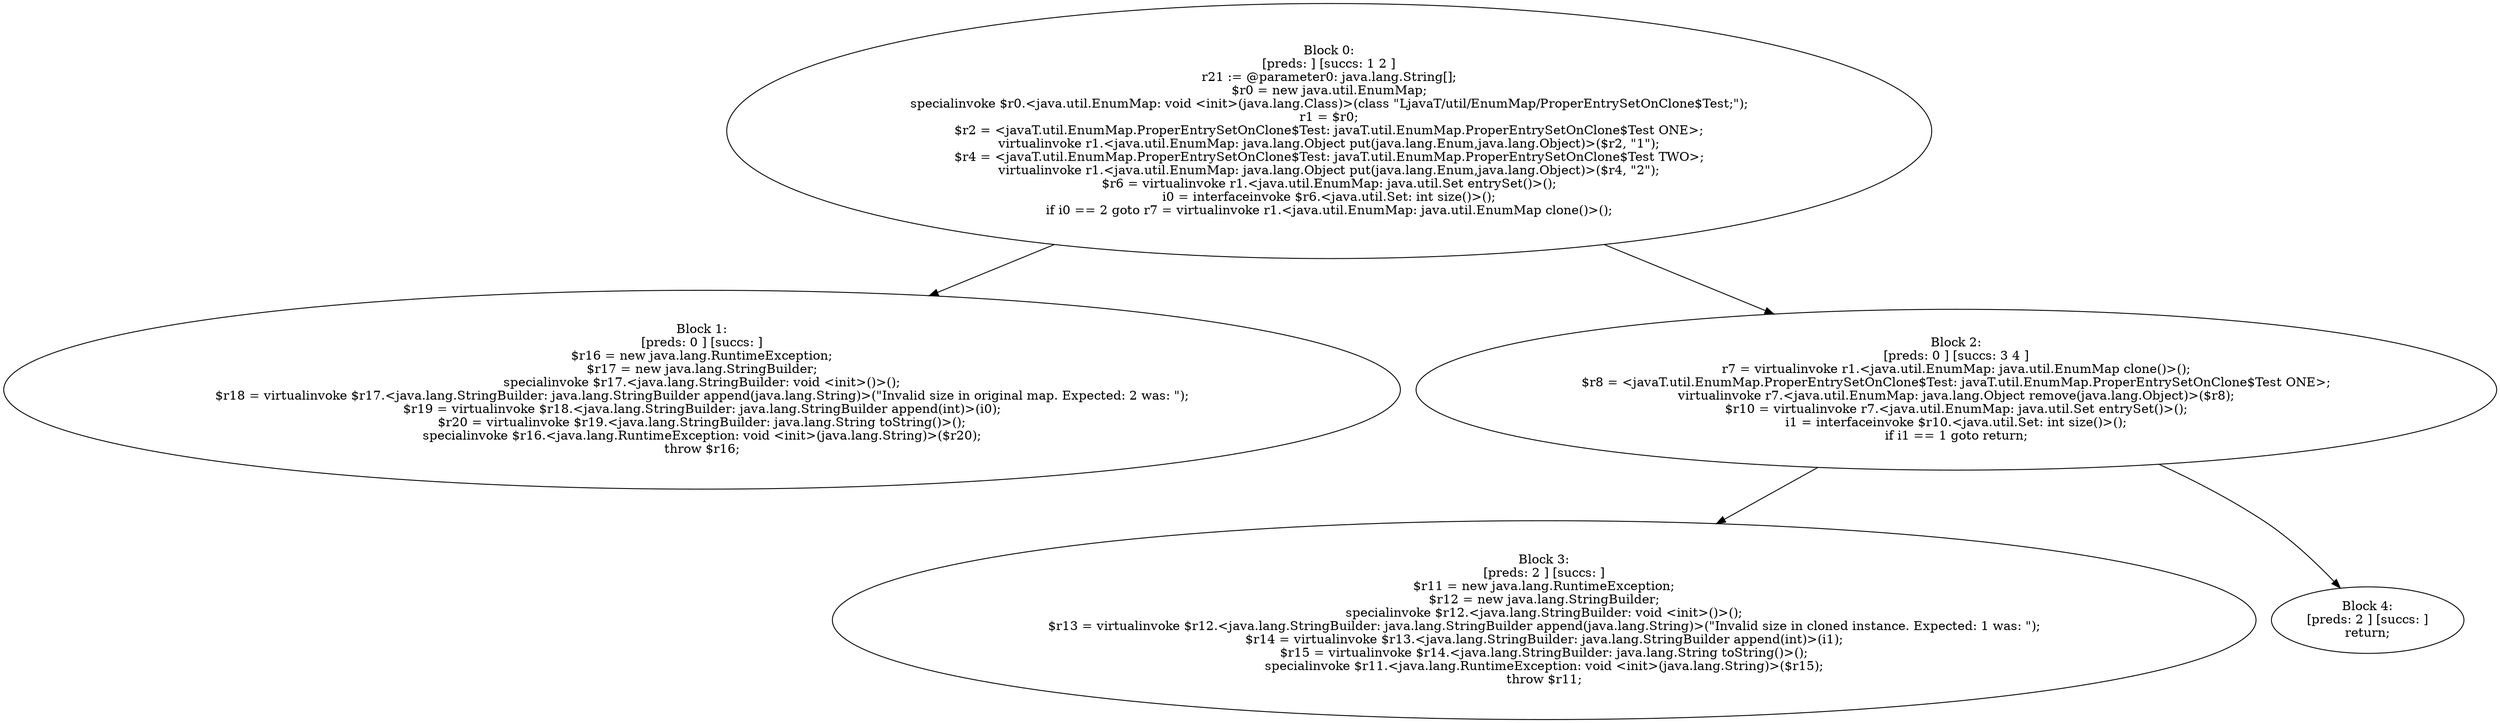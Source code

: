 digraph "unitGraph" {
    "Block 0:
[preds: ] [succs: 1 2 ]
r21 := @parameter0: java.lang.String[];
$r0 = new java.util.EnumMap;
specialinvoke $r0.<java.util.EnumMap: void <init>(java.lang.Class)>(class \"LjavaT/util/EnumMap/ProperEntrySetOnClone$Test;\");
r1 = $r0;
$r2 = <javaT.util.EnumMap.ProperEntrySetOnClone$Test: javaT.util.EnumMap.ProperEntrySetOnClone$Test ONE>;
virtualinvoke r1.<java.util.EnumMap: java.lang.Object put(java.lang.Enum,java.lang.Object)>($r2, \"1\");
$r4 = <javaT.util.EnumMap.ProperEntrySetOnClone$Test: javaT.util.EnumMap.ProperEntrySetOnClone$Test TWO>;
virtualinvoke r1.<java.util.EnumMap: java.lang.Object put(java.lang.Enum,java.lang.Object)>($r4, \"2\");
$r6 = virtualinvoke r1.<java.util.EnumMap: java.util.Set entrySet()>();
i0 = interfaceinvoke $r6.<java.util.Set: int size()>();
if i0 == 2 goto r7 = virtualinvoke r1.<java.util.EnumMap: java.util.EnumMap clone()>();
"
    "Block 1:
[preds: 0 ] [succs: ]
$r16 = new java.lang.RuntimeException;
$r17 = new java.lang.StringBuilder;
specialinvoke $r17.<java.lang.StringBuilder: void <init>()>();
$r18 = virtualinvoke $r17.<java.lang.StringBuilder: java.lang.StringBuilder append(java.lang.String)>(\"Invalid size in original map. Expected: 2 was: \");
$r19 = virtualinvoke $r18.<java.lang.StringBuilder: java.lang.StringBuilder append(int)>(i0);
$r20 = virtualinvoke $r19.<java.lang.StringBuilder: java.lang.String toString()>();
specialinvoke $r16.<java.lang.RuntimeException: void <init>(java.lang.String)>($r20);
throw $r16;
"
    "Block 2:
[preds: 0 ] [succs: 3 4 ]
r7 = virtualinvoke r1.<java.util.EnumMap: java.util.EnumMap clone()>();
$r8 = <javaT.util.EnumMap.ProperEntrySetOnClone$Test: javaT.util.EnumMap.ProperEntrySetOnClone$Test ONE>;
virtualinvoke r7.<java.util.EnumMap: java.lang.Object remove(java.lang.Object)>($r8);
$r10 = virtualinvoke r7.<java.util.EnumMap: java.util.Set entrySet()>();
i1 = interfaceinvoke $r10.<java.util.Set: int size()>();
if i1 == 1 goto return;
"
    "Block 3:
[preds: 2 ] [succs: ]
$r11 = new java.lang.RuntimeException;
$r12 = new java.lang.StringBuilder;
specialinvoke $r12.<java.lang.StringBuilder: void <init>()>();
$r13 = virtualinvoke $r12.<java.lang.StringBuilder: java.lang.StringBuilder append(java.lang.String)>(\"Invalid size in cloned instance. Expected: 1 was: \");
$r14 = virtualinvoke $r13.<java.lang.StringBuilder: java.lang.StringBuilder append(int)>(i1);
$r15 = virtualinvoke $r14.<java.lang.StringBuilder: java.lang.String toString()>();
specialinvoke $r11.<java.lang.RuntimeException: void <init>(java.lang.String)>($r15);
throw $r11;
"
    "Block 4:
[preds: 2 ] [succs: ]
return;
"
    "Block 0:
[preds: ] [succs: 1 2 ]
r21 := @parameter0: java.lang.String[];
$r0 = new java.util.EnumMap;
specialinvoke $r0.<java.util.EnumMap: void <init>(java.lang.Class)>(class \"LjavaT/util/EnumMap/ProperEntrySetOnClone$Test;\");
r1 = $r0;
$r2 = <javaT.util.EnumMap.ProperEntrySetOnClone$Test: javaT.util.EnumMap.ProperEntrySetOnClone$Test ONE>;
virtualinvoke r1.<java.util.EnumMap: java.lang.Object put(java.lang.Enum,java.lang.Object)>($r2, \"1\");
$r4 = <javaT.util.EnumMap.ProperEntrySetOnClone$Test: javaT.util.EnumMap.ProperEntrySetOnClone$Test TWO>;
virtualinvoke r1.<java.util.EnumMap: java.lang.Object put(java.lang.Enum,java.lang.Object)>($r4, \"2\");
$r6 = virtualinvoke r1.<java.util.EnumMap: java.util.Set entrySet()>();
i0 = interfaceinvoke $r6.<java.util.Set: int size()>();
if i0 == 2 goto r7 = virtualinvoke r1.<java.util.EnumMap: java.util.EnumMap clone()>();
"->"Block 1:
[preds: 0 ] [succs: ]
$r16 = new java.lang.RuntimeException;
$r17 = new java.lang.StringBuilder;
specialinvoke $r17.<java.lang.StringBuilder: void <init>()>();
$r18 = virtualinvoke $r17.<java.lang.StringBuilder: java.lang.StringBuilder append(java.lang.String)>(\"Invalid size in original map. Expected: 2 was: \");
$r19 = virtualinvoke $r18.<java.lang.StringBuilder: java.lang.StringBuilder append(int)>(i0);
$r20 = virtualinvoke $r19.<java.lang.StringBuilder: java.lang.String toString()>();
specialinvoke $r16.<java.lang.RuntimeException: void <init>(java.lang.String)>($r20);
throw $r16;
";
    "Block 0:
[preds: ] [succs: 1 2 ]
r21 := @parameter0: java.lang.String[];
$r0 = new java.util.EnumMap;
specialinvoke $r0.<java.util.EnumMap: void <init>(java.lang.Class)>(class \"LjavaT/util/EnumMap/ProperEntrySetOnClone$Test;\");
r1 = $r0;
$r2 = <javaT.util.EnumMap.ProperEntrySetOnClone$Test: javaT.util.EnumMap.ProperEntrySetOnClone$Test ONE>;
virtualinvoke r1.<java.util.EnumMap: java.lang.Object put(java.lang.Enum,java.lang.Object)>($r2, \"1\");
$r4 = <javaT.util.EnumMap.ProperEntrySetOnClone$Test: javaT.util.EnumMap.ProperEntrySetOnClone$Test TWO>;
virtualinvoke r1.<java.util.EnumMap: java.lang.Object put(java.lang.Enum,java.lang.Object)>($r4, \"2\");
$r6 = virtualinvoke r1.<java.util.EnumMap: java.util.Set entrySet()>();
i0 = interfaceinvoke $r6.<java.util.Set: int size()>();
if i0 == 2 goto r7 = virtualinvoke r1.<java.util.EnumMap: java.util.EnumMap clone()>();
"->"Block 2:
[preds: 0 ] [succs: 3 4 ]
r7 = virtualinvoke r1.<java.util.EnumMap: java.util.EnumMap clone()>();
$r8 = <javaT.util.EnumMap.ProperEntrySetOnClone$Test: javaT.util.EnumMap.ProperEntrySetOnClone$Test ONE>;
virtualinvoke r7.<java.util.EnumMap: java.lang.Object remove(java.lang.Object)>($r8);
$r10 = virtualinvoke r7.<java.util.EnumMap: java.util.Set entrySet()>();
i1 = interfaceinvoke $r10.<java.util.Set: int size()>();
if i1 == 1 goto return;
";
    "Block 2:
[preds: 0 ] [succs: 3 4 ]
r7 = virtualinvoke r1.<java.util.EnumMap: java.util.EnumMap clone()>();
$r8 = <javaT.util.EnumMap.ProperEntrySetOnClone$Test: javaT.util.EnumMap.ProperEntrySetOnClone$Test ONE>;
virtualinvoke r7.<java.util.EnumMap: java.lang.Object remove(java.lang.Object)>($r8);
$r10 = virtualinvoke r7.<java.util.EnumMap: java.util.Set entrySet()>();
i1 = interfaceinvoke $r10.<java.util.Set: int size()>();
if i1 == 1 goto return;
"->"Block 3:
[preds: 2 ] [succs: ]
$r11 = new java.lang.RuntimeException;
$r12 = new java.lang.StringBuilder;
specialinvoke $r12.<java.lang.StringBuilder: void <init>()>();
$r13 = virtualinvoke $r12.<java.lang.StringBuilder: java.lang.StringBuilder append(java.lang.String)>(\"Invalid size in cloned instance. Expected: 1 was: \");
$r14 = virtualinvoke $r13.<java.lang.StringBuilder: java.lang.StringBuilder append(int)>(i1);
$r15 = virtualinvoke $r14.<java.lang.StringBuilder: java.lang.String toString()>();
specialinvoke $r11.<java.lang.RuntimeException: void <init>(java.lang.String)>($r15);
throw $r11;
";
    "Block 2:
[preds: 0 ] [succs: 3 4 ]
r7 = virtualinvoke r1.<java.util.EnumMap: java.util.EnumMap clone()>();
$r8 = <javaT.util.EnumMap.ProperEntrySetOnClone$Test: javaT.util.EnumMap.ProperEntrySetOnClone$Test ONE>;
virtualinvoke r7.<java.util.EnumMap: java.lang.Object remove(java.lang.Object)>($r8);
$r10 = virtualinvoke r7.<java.util.EnumMap: java.util.Set entrySet()>();
i1 = interfaceinvoke $r10.<java.util.Set: int size()>();
if i1 == 1 goto return;
"->"Block 4:
[preds: 2 ] [succs: ]
return;
";
}
